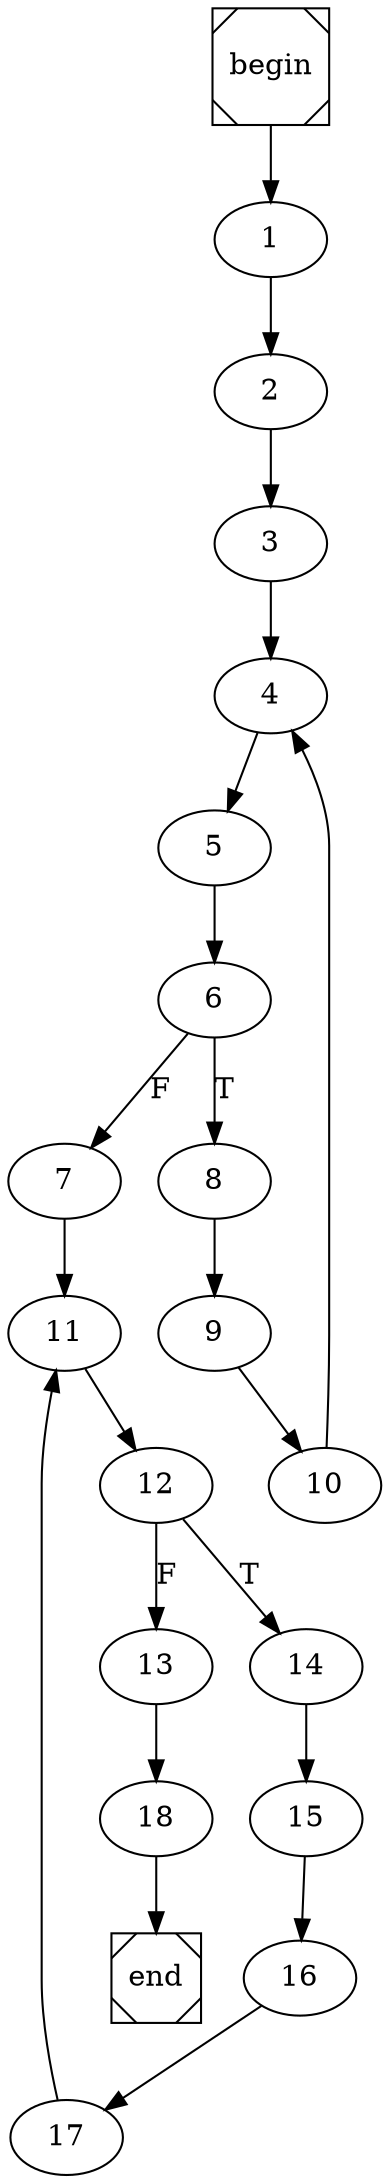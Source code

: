 digraph cfg {
	begin [shape=Msquare];
	end [shape=Msquare];
	begin -> 1;	1 -> 2;	2 -> 3;	3 -> 4;	4 -> 5;	5 -> 6;	6 -> 8[label=T];	6 -> 7[label=F];	7 -> 11;	8 -> 9;	9 -> 10;	10 -> 4;	11 -> 12;	12 -> 14[label=T];	12 -> 13[label=F];	13 -> 18;	14 -> 15;	15 -> 16;	16 -> 17;	17 -> 11;	18 -> end;}
